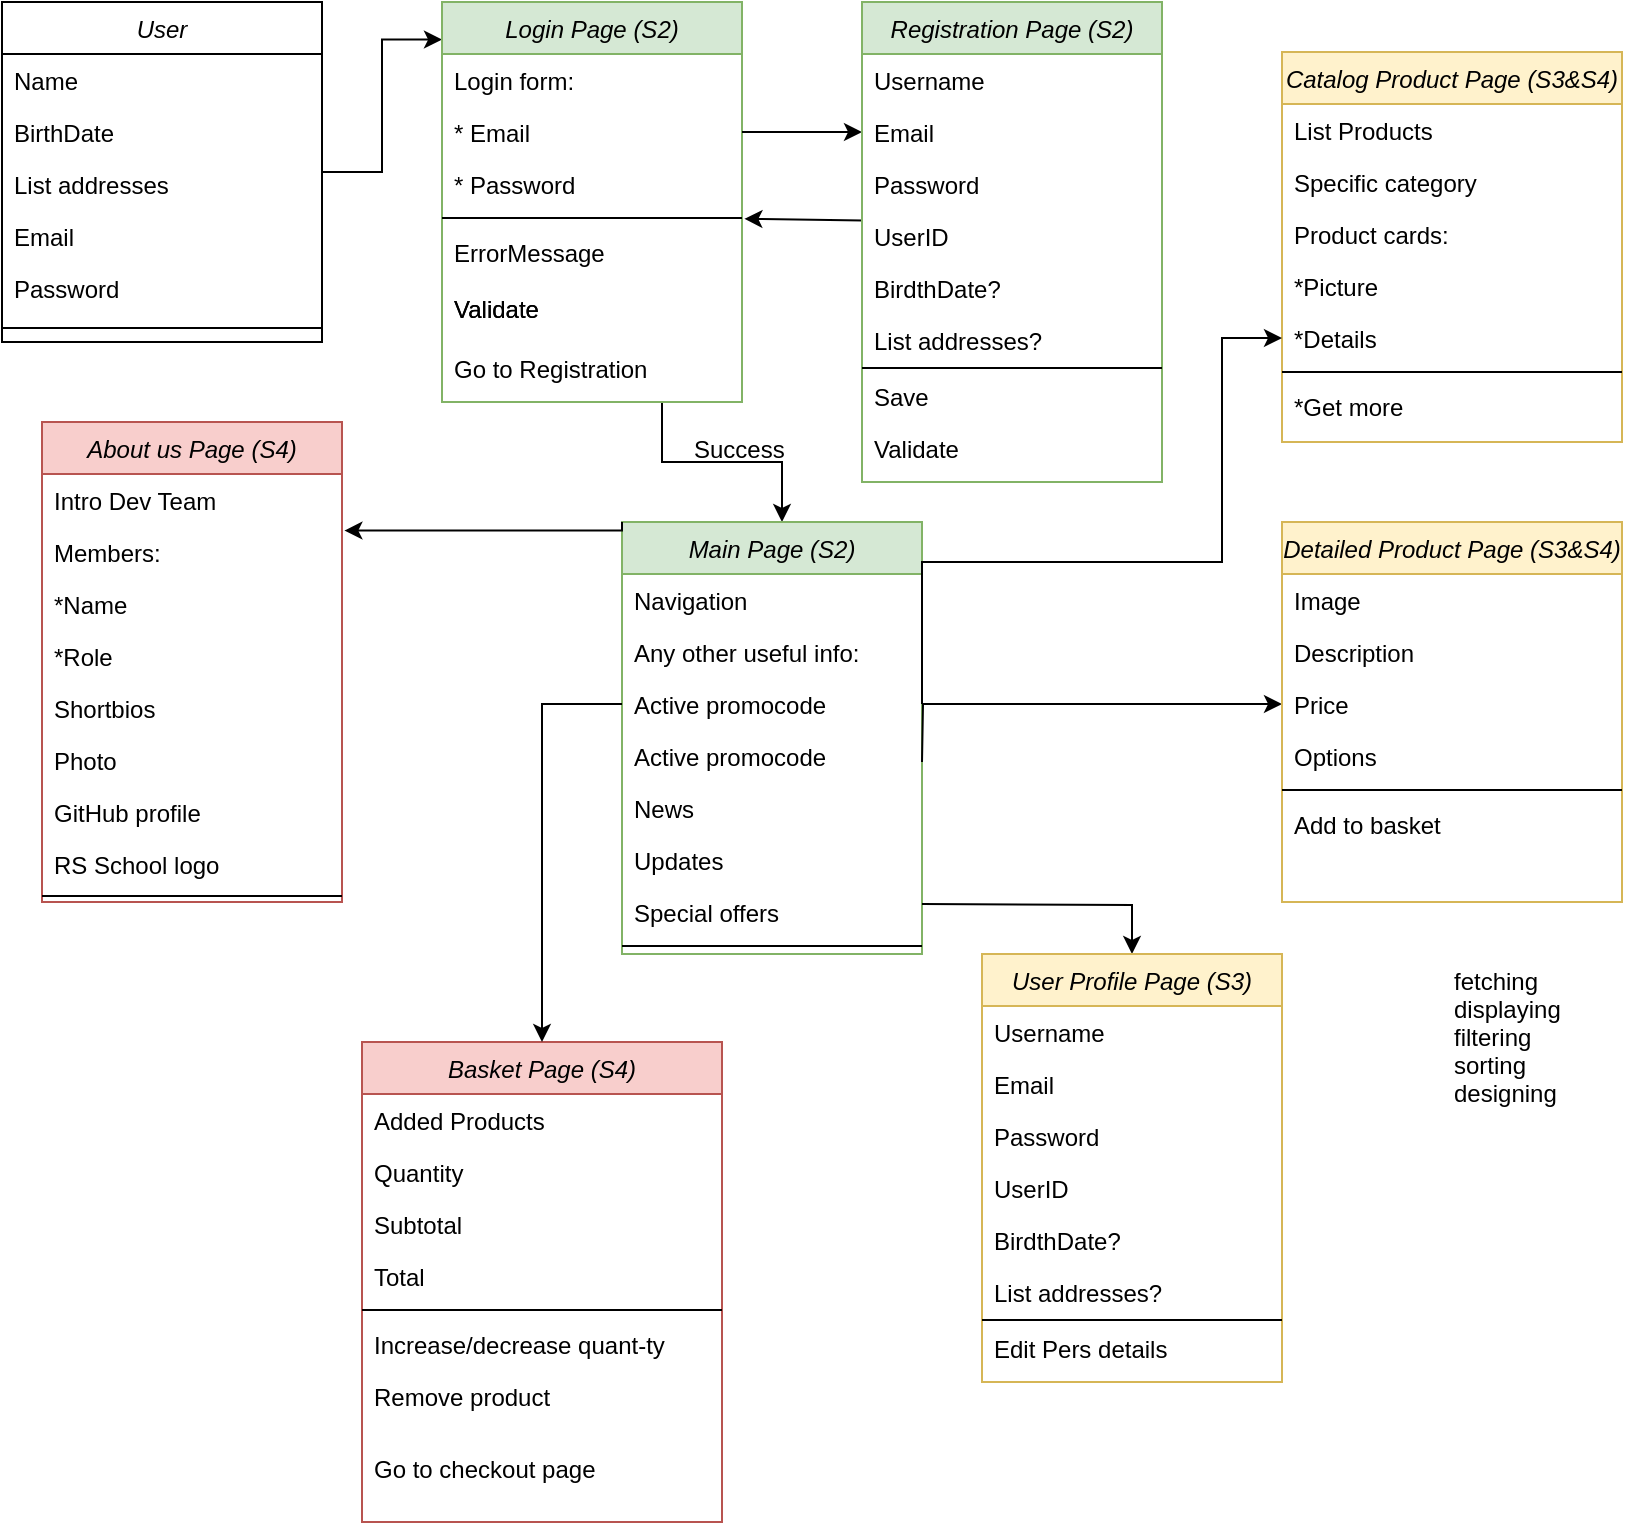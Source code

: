 <mxfile version="21.6.6" type="github">
  <diagram id="C5RBs43oDa-KdzZeNtuy" name="Page-1">
    <mxGraphModel dx="1500" dy="776" grid="1" gridSize="10" guides="1" tooltips="1" connect="1" arrows="1" fold="1" page="1" pageScale="1" pageWidth="827" pageHeight="1169" background="#ffffff" math="0" shadow="0">
      <root>
        <mxCell id="WIyWlLk6GJQsqaUBKTNV-0" />
        <mxCell id="WIyWlLk6GJQsqaUBKTNV-1" parent="WIyWlLk6GJQsqaUBKTNV-0" />
        <mxCell id="9pPz5scDxK2ZyWRnjCIS-16" style="edgeStyle=orthogonalEdgeStyle;rounded=0;orthogonalLoop=1;jettySize=auto;html=1;exitX=1;exitY=0.5;exitDx=0;exitDy=0;entryX=0;entryY=0.094;entryDx=0;entryDy=0;entryPerimeter=0;" edge="1" parent="WIyWlLk6GJQsqaUBKTNV-1" source="9pPz5scDxK2ZyWRnjCIS-0" target="9pPz5scDxK2ZyWRnjCIS-8">
          <mxGeometry relative="1" as="geometry" />
        </mxCell>
        <mxCell id="9pPz5scDxK2ZyWRnjCIS-0" value="User" style="swimlane;fontStyle=2;align=center;verticalAlign=top;childLayout=stackLayout;horizontal=1;startSize=26;horizontalStack=0;resizeParent=1;resizeLast=0;collapsible=1;marginBottom=0;rounded=0;shadow=0;strokeWidth=1;" vertex="1" parent="WIyWlLk6GJQsqaUBKTNV-1">
          <mxGeometry x="10" width="160" height="170" as="geometry">
            <mxRectangle x="10" width="160" height="26" as="alternateBounds" />
          </mxGeometry>
        </mxCell>
        <mxCell id="9pPz5scDxK2ZyWRnjCIS-1" value="Name" style="text;align=left;verticalAlign=top;spacingLeft=4;spacingRight=4;overflow=hidden;rotatable=0;points=[[0,0.5],[1,0.5]];portConstraint=eastwest;" vertex="1" parent="9pPz5scDxK2ZyWRnjCIS-0">
          <mxGeometry y="26" width="160" height="26" as="geometry" />
        </mxCell>
        <mxCell id="9pPz5scDxK2ZyWRnjCIS-2" value="BirthDate" style="text;align=left;verticalAlign=top;spacingLeft=4;spacingRight=4;overflow=hidden;rotatable=0;points=[[0,0.5],[1,0.5]];portConstraint=eastwest;rounded=0;shadow=0;html=0;" vertex="1" parent="9pPz5scDxK2ZyWRnjCIS-0">
          <mxGeometry y="52" width="160" height="26" as="geometry" />
        </mxCell>
        <mxCell id="9pPz5scDxK2ZyWRnjCIS-3" value="List addresses" style="text;align=left;verticalAlign=top;spacingLeft=4;spacingRight=4;overflow=hidden;rotatable=0;points=[[0,0.5],[1,0.5]];portConstraint=eastwest;rounded=0;shadow=0;html=0;" vertex="1" parent="9pPz5scDxK2ZyWRnjCIS-0">
          <mxGeometry y="78" width="160" height="26" as="geometry" />
        </mxCell>
        <mxCell id="9pPz5scDxK2ZyWRnjCIS-6" value="Email" style="text;align=left;verticalAlign=top;spacingLeft=4;spacingRight=4;overflow=hidden;rotatable=0;points=[[0,0.5],[1,0.5]];portConstraint=eastwest;rounded=0;shadow=0;html=0;" vertex="1" parent="9pPz5scDxK2ZyWRnjCIS-0">
          <mxGeometry y="104" width="160" height="26" as="geometry" />
        </mxCell>
        <mxCell id="9pPz5scDxK2ZyWRnjCIS-7" value="Password" style="text;align=left;verticalAlign=top;spacingLeft=4;spacingRight=4;overflow=hidden;rotatable=0;points=[[0,0.5],[1,0.5]];portConstraint=eastwest;rounded=0;shadow=0;html=0;" vertex="1" parent="9pPz5scDxK2ZyWRnjCIS-0">
          <mxGeometry y="130" width="160" height="26" as="geometry" />
        </mxCell>
        <mxCell id="9pPz5scDxK2ZyWRnjCIS-4" value="" style="line;html=1;strokeWidth=1;align=left;verticalAlign=middle;spacingTop=-1;spacingLeft=3;spacingRight=3;rotatable=0;labelPosition=right;points=[];portConstraint=eastwest;" vertex="1" parent="9pPz5scDxK2ZyWRnjCIS-0">
          <mxGeometry y="156" width="160" height="14" as="geometry" />
        </mxCell>
        <mxCell id="9pPz5scDxK2ZyWRnjCIS-39" style="edgeStyle=orthogonalEdgeStyle;rounded=0;orthogonalLoop=1;jettySize=auto;html=1;exitX=0.5;exitY=1;exitDx=0;exitDy=0;" edge="1" parent="WIyWlLk6GJQsqaUBKTNV-1" source="9pPz5scDxK2ZyWRnjCIS-8">
          <mxGeometry relative="1" as="geometry">
            <mxPoint x="400" y="260" as="targetPoint" />
            <Array as="points">
              <mxPoint x="340" y="200" />
              <mxPoint x="340" y="230" />
              <mxPoint x="400" y="230" />
            </Array>
          </mxGeometry>
        </mxCell>
        <mxCell id="9pPz5scDxK2ZyWRnjCIS-8" value="Login Page (S2)" style="swimlane;fontStyle=2;align=center;verticalAlign=top;childLayout=stackLayout;horizontal=1;startSize=26;horizontalStack=0;resizeParent=1;resizeLast=0;collapsible=1;marginBottom=0;rounded=0;shadow=0;strokeWidth=1;fillColor=#d5e8d4;strokeColor=#82b366;" vertex="1" parent="WIyWlLk6GJQsqaUBKTNV-1">
          <mxGeometry x="230" width="150" height="200" as="geometry">
            <mxRectangle x="230" y="140" width="160" height="26" as="alternateBounds" />
          </mxGeometry>
        </mxCell>
        <mxCell id="9pPz5scDxK2ZyWRnjCIS-9" value="Login form:" style="text;align=left;verticalAlign=top;spacingLeft=4;spacingRight=4;overflow=hidden;rotatable=0;points=[[0,0.5],[1,0.5]];portConstraint=eastwest;" vertex="1" parent="9pPz5scDxK2ZyWRnjCIS-8">
          <mxGeometry y="26" width="150" height="26" as="geometry" />
        </mxCell>
        <mxCell id="9pPz5scDxK2ZyWRnjCIS-24" style="edgeStyle=orthogonalEdgeStyle;rounded=0;orthogonalLoop=1;jettySize=auto;html=1;exitX=1;exitY=0.5;exitDx=0;exitDy=0;" edge="1" parent="9pPz5scDxK2ZyWRnjCIS-8" source="9pPz5scDxK2ZyWRnjCIS-10">
          <mxGeometry relative="1" as="geometry">
            <mxPoint x="210" y="65" as="targetPoint" />
          </mxGeometry>
        </mxCell>
        <mxCell id="9pPz5scDxK2ZyWRnjCIS-10" value="* Email" style="text;align=left;verticalAlign=top;spacingLeft=4;spacingRight=4;overflow=hidden;rotatable=0;points=[[0,0.5],[1,0.5]];portConstraint=eastwest;rounded=0;shadow=0;html=0;" vertex="1" parent="9pPz5scDxK2ZyWRnjCIS-8">
          <mxGeometry y="52" width="150" height="26" as="geometry" />
        </mxCell>
        <mxCell id="9pPz5scDxK2ZyWRnjCIS-11" value="* Password" style="text;align=left;verticalAlign=top;spacingLeft=4;spacingRight=4;overflow=hidden;rotatable=0;points=[[0,0.5],[1,0.5]];portConstraint=eastwest;rounded=0;shadow=0;html=0;" vertex="1" parent="9pPz5scDxK2ZyWRnjCIS-8">
          <mxGeometry y="78" width="150" height="26" as="geometry" />
        </mxCell>
        <mxCell id="9pPz5scDxK2ZyWRnjCIS-12" value="" style="line;html=1;strokeWidth=1;align=left;verticalAlign=middle;spacingTop=-1;spacingLeft=3;spacingRight=3;rotatable=0;labelPosition=right;points=[];portConstraint=eastwest;" vertex="1" parent="9pPz5scDxK2ZyWRnjCIS-8">
          <mxGeometry y="104" width="150" height="8" as="geometry" />
        </mxCell>
        <mxCell id="9pPz5scDxK2ZyWRnjCIS-13" value="ErrorMessage" style="text;align=left;verticalAlign=top;spacingLeft=4;spacingRight=4;overflow=hidden;rotatable=0;points=[[0,0.5],[1,0.5]];portConstraint=eastwest;" vertex="1" parent="9pPz5scDxK2ZyWRnjCIS-8">
          <mxGeometry y="112" width="150" height="28" as="geometry" />
        </mxCell>
        <mxCell id="9pPz5scDxK2ZyWRnjCIS-20" value="Validate" style="text;align=left;verticalAlign=top;spacingLeft=4;spacingRight=4;overflow=hidden;rotatable=0;points=[[0,0.5],[1,0.5]];portConstraint=eastwest;" vertex="1" parent="9pPz5scDxK2ZyWRnjCIS-8">
          <mxGeometry y="140" width="150" height="30" as="geometry" />
        </mxCell>
        <mxCell id="9pPz5scDxK2ZyWRnjCIS-21" value="Go to Registration" style="text;align=left;verticalAlign=top;spacingLeft=4;spacingRight=4;overflow=hidden;rotatable=0;points=[[0,0.5],[1,0.5]];portConstraint=eastwest;" vertex="1" parent="9pPz5scDxK2ZyWRnjCIS-8">
          <mxGeometry y="170" width="150" height="20" as="geometry" />
        </mxCell>
        <mxCell id="9pPz5scDxK2ZyWRnjCIS-17" value="" style="endArrow=classic;html=1;rounded=0;entryX=1.008;entryY=1.169;entryDx=0;entryDy=0;entryPerimeter=0;exitX=0.003;exitY=0.2;exitDx=0;exitDy=0;exitPerimeter=0;" edge="1" parent="WIyWlLk6GJQsqaUBKTNV-1" source="9pPz5scDxK2ZyWRnjCIS-36" target="9pPz5scDxK2ZyWRnjCIS-11">
          <mxGeometry width="50" height="50" relative="1" as="geometry">
            <mxPoint x="400" y="330" as="sourcePoint" />
            <mxPoint x="450" y="280" as="targetPoint" />
          </mxGeometry>
        </mxCell>
        <mxCell id="9pPz5scDxK2ZyWRnjCIS-19" value="Validate" style="text;align=left;verticalAlign=top;spacingLeft=4;spacingRight=4;overflow=hidden;rotatable=0;points=[[0,0.5],[1,0.5]];portConstraint=eastwest;" vertex="1" parent="WIyWlLk6GJQsqaUBKTNV-1">
          <mxGeometry x="230" y="140" width="150" height="20" as="geometry" />
        </mxCell>
        <mxCell id="9pPz5scDxK2ZyWRnjCIS-25" value="Registration Page (S2)" style="swimlane;fontStyle=2;align=center;verticalAlign=top;childLayout=stackLayout;horizontal=1;startSize=26;horizontalStack=0;resizeParent=1;resizeLast=0;collapsible=1;marginBottom=0;rounded=0;shadow=0;strokeWidth=1;fillColor=#d5e8d4;strokeColor=#82b366;" vertex="1" parent="WIyWlLk6GJQsqaUBKTNV-1">
          <mxGeometry x="440" width="150" height="240" as="geometry">
            <mxRectangle x="230" y="140" width="160" height="26" as="alternateBounds" />
          </mxGeometry>
        </mxCell>
        <mxCell id="9pPz5scDxK2ZyWRnjCIS-26" value="Username" style="text;align=left;verticalAlign=top;spacingLeft=4;spacingRight=4;overflow=hidden;rotatable=0;points=[[0,0.5],[1,0.5]];portConstraint=eastwest;" vertex="1" parent="9pPz5scDxK2ZyWRnjCIS-25">
          <mxGeometry y="26" width="150" height="26" as="geometry" />
        </mxCell>
        <mxCell id="9pPz5scDxK2ZyWRnjCIS-28" value="Email" style="text;align=left;verticalAlign=top;spacingLeft=4;spacingRight=4;overflow=hidden;rotatable=0;points=[[0,0.5],[1,0.5]];portConstraint=eastwest;rounded=0;shadow=0;html=0;" vertex="1" parent="9pPz5scDxK2ZyWRnjCIS-25">
          <mxGeometry y="52" width="150" height="26" as="geometry" />
        </mxCell>
        <mxCell id="9pPz5scDxK2ZyWRnjCIS-29" value="Password" style="text;align=left;verticalAlign=top;spacingLeft=4;spacingRight=4;overflow=hidden;rotatable=0;points=[[0,0.5],[1,0.5]];portConstraint=eastwest;rounded=0;shadow=0;html=0;" vertex="1" parent="9pPz5scDxK2ZyWRnjCIS-25">
          <mxGeometry y="78" width="150" height="26" as="geometry" />
        </mxCell>
        <mxCell id="9pPz5scDxK2ZyWRnjCIS-36" value="UserID" style="text;align=left;verticalAlign=top;spacingLeft=4;spacingRight=4;overflow=hidden;rotatable=0;points=[[0,0.5],[1,0.5]];portConstraint=eastwest;rounded=0;shadow=0;html=0;" vertex="1" parent="9pPz5scDxK2ZyWRnjCIS-25">
          <mxGeometry y="104" width="150" height="26" as="geometry" />
        </mxCell>
        <mxCell id="9pPz5scDxK2ZyWRnjCIS-37" value="BirdthDate?" style="text;align=left;verticalAlign=top;spacingLeft=4;spacingRight=4;overflow=hidden;rotatable=0;points=[[0,0.5],[1,0.5]];portConstraint=eastwest;rounded=0;shadow=0;html=0;" vertex="1" parent="9pPz5scDxK2ZyWRnjCIS-25">
          <mxGeometry y="130" width="150" height="26" as="geometry" />
        </mxCell>
        <mxCell id="9pPz5scDxK2ZyWRnjCIS-38" value="List addresses?" style="text;align=left;verticalAlign=top;spacingLeft=4;spacingRight=4;overflow=hidden;rotatable=0;points=[[0,0.5],[1,0.5]];portConstraint=eastwest;rounded=0;shadow=0;html=0;" vertex="1" parent="9pPz5scDxK2ZyWRnjCIS-25">
          <mxGeometry y="156" width="150" height="26" as="geometry" />
        </mxCell>
        <mxCell id="9pPz5scDxK2ZyWRnjCIS-30" value="" style="line;html=1;strokeWidth=1;align=left;verticalAlign=middle;spacingTop=-1;spacingLeft=3;spacingRight=3;rotatable=0;labelPosition=right;points=[];portConstraint=eastwest;" vertex="1" parent="9pPz5scDxK2ZyWRnjCIS-25">
          <mxGeometry y="182" width="150" height="2" as="geometry" />
        </mxCell>
        <mxCell id="9pPz5scDxK2ZyWRnjCIS-35" value="Save" style="text;align=left;verticalAlign=top;spacingLeft=4;spacingRight=4;overflow=hidden;rotatable=0;points=[[0,0.5],[1,0.5]];portConstraint=eastwest;rounded=0;shadow=0;html=0;" vertex="1" parent="9pPz5scDxK2ZyWRnjCIS-25">
          <mxGeometry y="184" width="150" height="26" as="geometry" />
        </mxCell>
        <mxCell id="9pPz5scDxK2ZyWRnjCIS-31" value="Validate" style="text;align=left;verticalAlign=top;spacingLeft=4;spacingRight=4;overflow=hidden;rotatable=0;points=[[0,0.5],[1,0.5]];portConstraint=eastwest;" vertex="1" parent="9pPz5scDxK2ZyWRnjCIS-25">
          <mxGeometry y="210" width="150" height="28" as="geometry" />
        </mxCell>
        <mxCell id="9pPz5scDxK2ZyWRnjCIS-40" value="Success" style="text;align=left;verticalAlign=top;spacingLeft=4;spacingRight=4;overflow=hidden;rotatable=0;points=[[0,0.5],[1,0.5]];portConstraint=eastwest;rounded=0;shadow=0;html=0;" vertex="1" parent="WIyWlLk6GJQsqaUBKTNV-1">
          <mxGeometry x="350" y="210" width="60" height="26" as="geometry" />
        </mxCell>
        <mxCell id="9pPz5scDxK2ZyWRnjCIS-41" value="Main Page (S2)" style="swimlane;fontStyle=2;align=center;verticalAlign=top;childLayout=stackLayout;horizontal=1;startSize=26;horizontalStack=0;resizeParent=1;resizeLast=0;collapsible=1;marginBottom=0;rounded=0;shadow=0;strokeWidth=1;fillColor=#d5e8d4;strokeColor=#82b366;" vertex="1" parent="WIyWlLk6GJQsqaUBKTNV-1">
          <mxGeometry x="320" y="260" width="150" height="216" as="geometry">
            <mxRectangle x="230" y="140" width="160" height="26" as="alternateBounds" />
          </mxGeometry>
        </mxCell>
        <mxCell id="9pPz5scDxK2ZyWRnjCIS-47" value="Navigation" style="text;align=left;verticalAlign=top;spacingLeft=4;spacingRight=4;overflow=hidden;rotatable=0;points=[[0,0.5],[1,0.5]];portConstraint=eastwest;rounded=0;shadow=0;html=0;" vertex="1" parent="9pPz5scDxK2ZyWRnjCIS-41">
          <mxGeometry y="26" width="150" height="26" as="geometry" />
        </mxCell>
        <mxCell id="9pPz5scDxK2ZyWRnjCIS-51" value="Any other useful info:" style="text;align=left;verticalAlign=top;spacingLeft=4;spacingRight=4;overflow=hidden;rotatable=0;points=[[0,0.5],[1,0.5]];portConstraint=eastwest;rounded=0;shadow=0;html=0;" vertex="1" parent="9pPz5scDxK2ZyWRnjCIS-41">
          <mxGeometry y="52" width="150" height="26" as="geometry" />
        </mxCell>
        <mxCell id="9pPz5scDxK2ZyWRnjCIS-56" value="Active promocode" style="text;align=left;verticalAlign=top;spacingLeft=4;spacingRight=4;overflow=hidden;rotatable=0;points=[[0,0.5],[1,0.5]];portConstraint=eastwest;rounded=0;shadow=0;html=0;" vertex="1" parent="9pPz5scDxK2ZyWRnjCIS-41">
          <mxGeometry y="78" width="150" height="26" as="geometry" />
        </mxCell>
        <mxCell id="9pPz5scDxK2ZyWRnjCIS-52" value="Active promocode" style="text;align=left;verticalAlign=top;spacingLeft=4;spacingRight=4;overflow=hidden;rotatable=0;points=[[0,0.5],[1,0.5]];portConstraint=eastwest;rounded=0;shadow=0;html=0;" vertex="1" parent="9pPz5scDxK2ZyWRnjCIS-41">
          <mxGeometry y="104" width="150" height="26" as="geometry" />
        </mxCell>
        <mxCell id="9pPz5scDxK2ZyWRnjCIS-53" value="News" style="text;align=left;verticalAlign=top;spacingLeft=4;spacingRight=4;overflow=hidden;rotatable=0;points=[[0,0.5],[1,0.5]];portConstraint=eastwest;rounded=0;shadow=0;html=0;" vertex="1" parent="9pPz5scDxK2ZyWRnjCIS-41">
          <mxGeometry y="130" width="150" height="26" as="geometry" />
        </mxCell>
        <mxCell id="9pPz5scDxK2ZyWRnjCIS-54" value="Updates" style="text;align=left;verticalAlign=top;spacingLeft=4;spacingRight=4;overflow=hidden;rotatable=0;points=[[0,0.5],[1,0.5]];portConstraint=eastwest;rounded=0;shadow=0;html=0;" vertex="1" parent="9pPz5scDxK2ZyWRnjCIS-41">
          <mxGeometry y="156" width="150" height="26" as="geometry" />
        </mxCell>
        <mxCell id="9pPz5scDxK2ZyWRnjCIS-55" value="Special offers" style="text;align=left;verticalAlign=top;spacingLeft=4;spacingRight=4;overflow=hidden;rotatable=0;points=[[0,0.5],[1,0.5]];portConstraint=eastwest;rounded=0;shadow=0;html=0;" vertex="1" parent="9pPz5scDxK2ZyWRnjCIS-41">
          <mxGeometry y="182" width="150" height="26" as="geometry" />
        </mxCell>
        <mxCell id="9pPz5scDxK2ZyWRnjCIS-48" value="" style="line;html=1;strokeWidth=1;align=left;verticalAlign=middle;spacingTop=-1;spacingLeft=3;spacingRight=3;rotatable=0;labelPosition=right;points=[];portConstraint=eastwest;" vertex="1" parent="9pPz5scDxK2ZyWRnjCIS-41">
          <mxGeometry y="208" width="150" height="8" as="geometry" />
        </mxCell>
        <mxCell id="9pPz5scDxK2ZyWRnjCIS-61" style="edgeStyle=orthogonalEdgeStyle;rounded=0;orthogonalLoop=1;jettySize=auto;html=1;exitX=1;exitY=0.5;exitDx=0;exitDy=0;entryX=0;entryY=0.5;entryDx=0;entryDy=0;" edge="1" parent="WIyWlLk6GJQsqaUBKTNV-1" target="9pPz5scDxK2ZyWRnjCIS-82">
          <mxGeometry relative="1" as="geometry">
            <mxPoint x="620" y="380" as="targetPoint" />
            <mxPoint x="470" y="380" as="sourcePoint" />
          </mxGeometry>
        </mxCell>
        <mxCell id="9pPz5scDxK2ZyWRnjCIS-63" style="edgeStyle=orthogonalEdgeStyle;rounded=0;orthogonalLoop=1;jettySize=auto;html=1;entryX=0.5;entryY=0;entryDx=0;entryDy=0;" edge="1" parent="WIyWlLk6GJQsqaUBKTNV-1" target="9pPz5scDxK2ZyWRnjCIS-90">
          <mxGeometry relative="1" as="geometry">
            <mxPoint x="590" y="556" as="targetPoint" />
            <mxPoint x="470" y="451" as="sourcePoint" />
          </mxGeometry>
        </mxCell>
        <mxCell id="9pPz5scDxK2ZyWRnjCIS-64" value="Catalog Product Page (S3&amp;S4)" style="swimlane;fontStyle=2;align=center;verticalAlign=top;childLayout=stackLayout;horizontal=1;startSize=26;horizontalStack=0;resizeParent=1;resizeLast=0;collapsible=1;marginBottom=0;rounded=0;shadow=0;strokeWidth=1;fillColor=#fff2cc;strokeColor=#d6b656;" vertex="1" parent="WIyWlLk6GJQsqaUBKTNV-1">
          <mxGeometry x="650" y="25" width="170" height="195" as="geometry">
            <mxRectangle x="230" y="140" width="160" height="26" as="alternateBounds" />
          </mxGeometry>
        </mxCell>
        <mxCell id="9pPz5scDxK2ZyWRnjCIS-72" value="List Products" style="text;align=left;verticalAlign=top;spacingLeft=4;spacingRight=4;overflow=hidden;rotatable=0;points=[[0,0.5],[1,0.5]];portConstraint=eastwest;rounded=0;shadow=0;html=0;" vertex="1" parent="9pPz5scDxK2ZyWRnjCIS-64">
          <mxGeometry y="26" width="170" height="26" as="geometry" />
        </mxCell>
        <mxCell id="9pPz5scDxK2ZyWRnjCIS-73" value="Specific category" style="text;align=left;verticalAlign=top;spacingLeft=4;spacingRight=4;overflow=hidden;rotatable=0;points=[[0,0.5],[1,0.5]];portConstraint=eastwest;rounded=0;shadow=0;html=0;" vertex="1" parent="9pPz5scDxK2ZyWRnjCIS-64">
          <mxGeometry y="52" width="170" height="26" as="geometry" />
        </mxCell>
        <mxCell id="9pPz5scDxK2ZyWRnjCIS-75" value="Product cards:" style="text;align=left;verticalAlign=top;spacingLeft=4;spacingRight=4;overflow=hidden;rotatable=0;points=[[0,0.5],[1,0.5]];portConstraint=eastwest;rounded=0;shadow=0;html=0;" vertex="1" parent="9pPz5scDxK2ZyWRnjCIS-64">
          <mxGeometry y="78" width="170" height="26" as="geometry" />
        </mxCell>
        <mxCell id="9pPz5scDxK2ZyWRnjCIS-76" value="*Picture" style="text;align=left;verticalAlign=top;spacingLeft=4;spacingRight=4;overflow=hidden;rotatable=0;points=[[0,0.5],[1,0.5]];portConstraint=eastwest;rounded=0;shadow=0;html=0;" vertex="1" parent="9pPz5scDxK2ZyWRnjCIS-64">
          <mxGeometry y="104" width="170" height="26" as="geometry" />
        </mxCell>
        <mxCell id="9pPz5scDxK2ZyWRnjCIS-77" value="*Details" style="text;align=left;verticalAlign=top;spacingLeft=4;spacingRight=4;overflow=hidden;rotatable=0;points=[[0,0.5],[1,0.5]];portConstraint=eastwest;rounded=0;shadow=0;html=0;" vertex="1" parent="9pPz5scDxK2ZyWRnjCIS-64">
          <mxGeometry y="130" width="170" height="26" as="geometry" />
        </mxCell>
        <mxCell id="9pPz5scDxK2ZyWRnjCIS-74" value="" style="line;html=1;strokeWidth=1;align=left;verticalAlign=middle;spacingTop=-1;spacingLeft=3;spacingRight=3;rotatable=0;labelPosition=right;points=[];portConstraint=eastwest;" vertex="1" parent="9pPz5scDxK2ZyWRnjCIS-64">
          <mxGeometry y="156" width="170" height="8" as="geometry" />
        </mxCell>
        <mxCell id="9pPz5scDxK2ZyWRnjCIS-88" value="*Get more" style="text;align=left;verticalAlign=top;spacingLeft=4;spacingRight=4;overflow=hidden;rotatable=0;points=[[0,0.5],[1,0.5]];portConstraint=eastwest;rounded=0;shadow=0;html=0;" vertex="1" parent="9pPz5scDxK2ZyWRnjCIS-64">
          <mxGeometry y="164" width="170" height="26" as="geometry" />
        </mxCell>
        <mxCell id="9pPz5scDxK2ZyWRnjCIS-59" style="edgeStyle=orthogonalEdgeStyle;rounded=0;orthogonalLoop=1;jettySize=auto;html=1;exitX=1;exitY=0.5;exitDx=0;exitDy=0;entryX=0;entryY=0.5;entryDx=0;entryDy=0;" edge="1" parent="WIyWlLk6GJQsqaUBKTNV-1" source="9pPz5scDxK2ZyWRnjCIS-56" target="9pPz5scDxK2ZyWRnjCIS-77">
          <mxGeometry relative="1" as="geometry">
            <mxPoint x="610" y="280" as="targetPoint" />
            <Array as="points">
              <mxPoint x="470" y="280" />
              <mxPoint x="620" y="280" />
              <mxPoint x="620" y="168" />
            </Array>
          </mxGeometry>
        </mxCell>
        <mxCell id="9pPz5scDxK2ZyWRnjCIS-79" value="Detailed Product Page (S3&amp;S4)" style="swimlane;fontStyle=2;align=center;verticalAlign=top;childLayout=stackLayout;horizontal=1;startSize=26;horizontalStack=0;resizeParent=1;resizeLast=0;collapsible=1;marginBottom=0;rounded=0;shadow=0;strokeWidth=1;fillColor=#fff2cc;strokeColor=#d6b656;" vertex="1" parent="WIyWlLk6GJQsqaUBKTNV-1">
          <mxGeometry x="650" y="260" width="170" height="190" as="geometry">
            <mxRectangle x="230" y="140" width="160" height="26" as="alternateBounds" />
          </mxGeometry>
        </mxCell>
        <mxCell id="9pPz5scDxK2ZyWRnjCIS-80" value="Image" style="text;align=left;verticalAlign=top;spacingLeft=4;spacingRight=4;overflow=hidden;rotatable=0;points=[[0,0.5],[1,0.5]];portConstraint=eastwest;rounded=0;shadow=0;html=0;" vertex="1" parent="9pPz5scDxK2ZyWRnjCIS-79">
          <mxGeometry y="26" width="170" height="26" as="geometry" />
        </mxCell>
        <mxCell id="9pPz5scDxK2ZyWRnjCIS-81" value="Description" style="text;align=left;verticalAlign=top;spacingLeft=4;spacingRight=4;overflow=hidden;rotatable=0;points=[[0,0.5],[1,0.5]];portConstraint=eastwest;rounded=0;shadow=0;html=0;" vertex="1" parent="9pPz5scDxK2ZyWRnjCIS-79">
          <mxGeometry y="52" width="170" height="26" as="geometry" />
        </mxCell>
        <mxCell id="9pPz5scDxK2ZyWRnjCIS-82" value="Price" style="text;align=left;verticalAlign=top;spacingLeft=4;spacingRight=4;overflow=hidden;rotatable=0;points=[[0,0.5],[1,0.5]];portConstraint=eastwest;rounded=0;shadow=0;html=0;" vertex="1" parent="9pPz5scDxK2ZyWRnjCIS-79">
          <mxGeometry y="78" width="170" height="26" as="geometry" />
        </mxCell>
        <mxCell id="9pPz5scDxK2ZyWRnjCIS-83" value="Options " style="text;align=left;verticalAlign=top;spacingLeft=4;spacingRight=4;overflow=hidden;rotatable=0;points=[[0,0.5],[1,0.5]];portConstraint=eastwest;rounded=0;shadow=0;html=0;" vertex="1" parent="9pPz5scDxK2ZyWRnjCIS-79">
          <mxGeometry y="104" width="170" height="26" as="geometry" />
        </mxCell>
        <mxCell id="9pPz5scDxK2ZyWRnjCIS-86" value="" style="line;html=1;strokeWidth=1;align=left;verticalAlign=middle;spacingTop=-1;spacingLeft=3;spacingRight=3;rotatable=0;labelPosition=right;points=[];portConstraint=eastwest;" vertex="1" parent="9pPz5scDxK2ZyWRnjCIS-79">
          <mxGeometry y="130" width="170" height="8" as="geometry" />
        </mxCell>
        <mxCell id="9pPz5scDxK2ZyWRnjCIS-87" value="Add to basket" style="text;align=left;verticalAlign=top;spacingLeft=4;spacingRight=4;overflow=hidden;rotatable=0;points=[[0,0.5],[1,0.5]];portConstraint=eastwest;rounded=0;shadow=0;html=0;" vertex="1" parent="9pPz5scDxK2ZyWRnjCIS-79">
          <mxGeometry y="138" width="170" height="26" as="geometry" />
        </mxCell>
        <mxCell id="9pPz5scDxK2ZyWRnjCIS-89" value="fetching&#xa;displaying&#xa;filtering&#xa;sorting&#xa;designing " style="text;align=left;verticalAlign=top;spacingLeft=4;spacingRight=4;overflow=hidden;rotatable=0;points=[[0,0.5],[1,0.5]];portConstraint=eastwest;rounded=0;shadow=0;html=0;" vertex="1" parent="WIyWlLk6GJQsqaUBKTNV-1">
          <mxGeometry x="730" y="476" width="70" height="90" as="geometry" />
        </mxCell>
        <mxCell id="9pPz5scDxK2ZyWRnjCIS-90" value="User Profile Page (S3)" style="swimlane;fontStyle=2;align=center;verticalAlign=top;childLayout=stackLayout;horizontal=1;startSize=26;horizontalStack=0;resizeParent=1;resizeLast=0;collapsible=1;marginBottom=0;rounded=0;shadow=0;strokeWidth=1;fillColor=#fff2cc;strokeColor=#d6b656;" vertex="1" parent="WIyWlLk6GJQsqaUBKTNV-1">
          <mxGeometry x="500" y="476" width="150" height="214" as="geometry">
            <mxRectangle x="230" y="140" width="160" height="26" as="alternateBounds" />
          </mxGeometry>
        </mxCell>
        <mxCell id="9pPz5scDxK2ZyWRnjCIS-91" value="Username" style="text;align=left;verticalAlign=top;spacingLeft=4;spacingRight=4;overflow=hidden;rotatable=0;points=[[0,0.5],[1,0.5]];portConstraint=eastwest;" vertex="1" parent="9pPz5scDxK2ZyWRnjCIS-90">
          <mxGeometry y="26" width="150" height="26" as="geometry" />
        </mxCell>
        <mxCell id="9pPz5scDxK2ZyWRnjCIS-92" value="Email" style="text;align=left;verticalAlign=top;spacingLeft=4;spacingRight=4;overflow=hidden;rotatable=0;points=[[0,0.5],[1,0.5]];portConstraint=eastwest;rounded=0;shadow=0;html=0;" vertex="1" parent="9pPz5scDxK2ZyWRnjCIS-90">
          <mxGeometry y="52" width="150" height="26" as="geometry" />
        </mxCell>
        <mxCell id="9pPz5scDxK2ZyWRnjCIS-93" value="Password" style="text;align=left;verticalAlign=top;spacingLeft=4;spacingRight=4;overflow=hidden;rotatable=0;points=[[0,0.5],[1,0.5]];portConstraint=eastwest;rounded=0;shadow=0;html=0;" vertex="1" parent="9pPz5scDxK2ZyWRnjCIS-90">
          <mxGeometry y="78" width="150" height="26" as="geometry" />
        </mxCell>
        <mxCell id="9pPz5scDxK2ZyWRnjCIS-94" value="UserID" style="text;align=left;verticalAlign=top;spacingLeft=4;spacingRight=4;overflow=hidden;rotatable=0;points=[[0,0.5],[1,0.5]];portConstraint=eastwest;rounded=0;shadow=0;html=0;" vertex="1" parent="9pPz5scDxK2ZyWRnjCIS-90">
          <mxGeometry y="104" width="150" height="26" as="geometry" />
        </mxCell>
        <mxCell id="9pPz5scDxK2ZyWRnjCIS-95" value="BirdthDate?" style="text;align=left;verticalAlign=top;spacingLeft=4;spacingRight=4;overflow=hidden;rotatable=0;points=[[0,0.5],[1,0.5]];portConstraint=eastwest;rounded=0;shadow=0;html=0;" vertex="1" parent="9pPz5scDxK2ZyWRnjCIS-90">
          <mxGeometry y="130" width="150" height="26" as="geometry" />
        </mxCell>
        <mxCell id="9pPz5scDxK2ZyWRnjCIS-96" value="List addresses?" style="text;align=left;verticalAlign=top;spacingLeft=4;spacingRight=4;overflow=hidden;rotatable=0;points=[[0,0.5],[1,0.5]];portConstraint=eastwest;rounded=0;shadow=0;html=0;" vertex="1" parent="9pPz5scDxK2ZyWRnjCIS-90">
          <mxGeometry y="156" width="150" height="26" as="geometry" />
        </mxCell>
        <mxCell id="9pPz5scDxK2ZyWRnjCIS-97" value="" style="line;html=1;strokeWidth=1;align=left;verticalAlign=middle;spacingTop=-1;spacingLeft=3;spacingRight=3;rotatable=0;labelPosition=right;points=[];portConstraint=eastwest;" vertex="1" parent="9pPz5scDxK2ZyWRnjCIS-90">
          <mxGeometry y="182" width="150" height="2" as="geometry" />
        </mxCell>
        <mxCell id="9pPz5scDxK2ZyWRnjCIS-98" value="Edit Pers details" style="text;align=left;verticalAlign=top;spacingLeft=4;spacingRight=4;overflow=hidden;rotatable=0;points=[[0,0.5],[1,0.5]];portConstraint=eastwest;rounded=0;shadow=0;html=0;" vertex="1" parent="9pPz5scDxK2ZyWRnjCIS-90">
          <mxGeometry y="184" width="150" height="26" as="geometry" />
        </mxCell>
        <mxCell id="9pPz5scDxK2ZyWRnjCIS-100" value="About us Page (S4)" style="swimlane;fontStyle=2;align=center;verticalAlign=top;childLayout=stackLayout;horizontal=1;startSize=26;horizontalStack=0;resizeParent=1;resizeLast=0;collapsible=1;marginBottom=0;rounded=0;shadow=0;strokeWidth=1;fillColor=#f8cecc;strokeColor=#b85450;" vertex="1" parent="WIyWlLk6GJQsqaUBKTNV-1">
          <mxGeometry x="30" y="210" width="150" height="240" as="geometry">
            <mxRectangle x="230" y="140" width="160" height="26" as="alternateBounds" />
          </mxGeometry>
        </mxCell>
        <mxCell id="9pPz5scDxK2ZyWRnjCIS-101" value="Intro Dev Team" style="text;align=left;verticalAlign=top;spacingLeft=4;spacingRight=4;overflow=hidden;rotatable=0;points=[[0,0.5],[1,0.5]];portConstraint=eastwest;" vertex="1" parent="9pPz5scDxK2ZyWRnjCIS-100">
          <mxGeometry y="26" width="150" height="26" as="geometry" />
        </mxCell>
        <mxCell id="9pPz5scDxK2ZyWRnjCIS-102" value="Members:" style="text;align=left;verticalAlign=top;spacingLeft=4;spacingRight=4;overflow=hidden;rotatable=0;points=[[0,0.5],[1,0.5]];portConstraint=eastwest;rounded=0;shadow=0;html=0;" vertex="1" parent="9pPz5scDxK2ZyWRnjCIS-100">
          <mxGeometry y="52" width="150" height="26" as="geometry" />
        </mxCell>
        <mxCell id="9pPz5scDxK2ZyWRnjCIS-103" value="*Name" style="text;align=left;verticalAlign=top;spacingLeft=4;spacingRight=4;overflow=hidden;rotatable=0;points=[[0,0.5],[1,0.5]];portConstraint=eastwest;rounded=0;shadow=0;html=0;" vertex="1" parent="9pPz5scDxK2ZyWRnjCIS-100">
          <mxGeometry y="78" width="150" height="26" as="geometry" />
        </mxCell>
        <mxCell id="9pPz5scDxK2ZyWRnjCIS-104" value="*Role" style="text;align=left;verticalAlign=top;spacingLeft=4;spacingRight=4;overflow=hidden;rotatable=0;points=[[0,0.5],[1,0.5]];portConstraint=eastwest;rounded=0;shadow=0;html=0;" vertex="1" parent="9pPz5scDxK2ZyWRnjCIS-100">
          <mxGeometry y="104" width="150" height="26" as="geometry" />
        </mxCell>
        <mxCell id="9pPz5scDxK2ZyWRnjCIS-105" value="Shortbios" style="text;align=left;verticalAlign=top;spacingLeft=4;spacingRight=4;overflow=hidden;rotatable=0;points=[[0,0.5],[1,0.5]];portConstraint=eastwest;rounded=0;shadow=0;html=0;" vertex="1" parent="9pPz5scDxK2ZyWRnjCIS-100">
          <mxGeometry y="130" width="150" height="26" as="geometry" />
        </mxCell>
        <mxCell id="9pPz5scDxK2ZyWRnjCIS-106" value="Photo" style="text;align=left;verticalAlign=top;spacingLeft=4;spacingRight=4;overflow=hidden;rotatable=0;points=[[0,0.5],[1,0.5]];portConstraint=eastwest;rounded=0;shadow=0;html=0;" vertex="1" parent="9pPz5scDxK2ZyWRnjCIS-100">
          <mxGeometry y="156" width="150" height="26" as="geometry" />
        </mxCell>
        <mxCell id="9pPz5scDxK2ZyWRnjCIS-109" value="GitHub profile" style="text;align=left;verticalAlign=top;spacingLeft=4;spacingRight=4;overflow=hidden;rotatable=0;points=[[0,0.5],[1,0.5]];portConstraint=eastwest;rounded=0;shadow=0;html=0;" vertex="1" parent="9pPz5scDxK2ZyWRnjCIS-100">
          <mxGeometry y="182" width="150" height="26" as="geometry" />
        </mxCell>
        <mxCell id="9pPz5scDxK2ZyWRnjCIS-110" value="RS School logo" style="text;align=left;verticalAlign=top;spacingLeft=4;spacingRight=4;overflow=hidden;rotatable=0;points=[[0,0.5],[1,0.5]];portConstraint=eastwest;rounded=0;shadow=0;html=0;" vertex="1" parent="9pPz5scDxK2ZyWRnjCIS-100">
          <mxGeometry y="208" width="150" height="26" as="geometry" />
        </mxCell>
        <mxCell id="9pPz5scDxK2ZyWRnjCIS-107" value="" style="line;html=1;strokeWidth=1;align=left;verticalAlign=middle;spacingTop=-1;spacingLeft=3;spacingRight=3;rotatable=0;labelPosition=right;points=[];portConstraint=eastwest;" vertex="1" parent="9pPz5scDxK2ZyWRnjCIS-100">
          <mxGeometry y="234" width="150" height="6" as="geometry" />
        </mxCell>
        <mxCell id="9pPz5scDxK2ZyWRnjCIS-57" style="edgeStyle=orthogonalEdgeStyle;rounded=0;orthogonalLoop=1;jettySize=auto;html=1;exitX=0;exitY=0;exitDx=0;exitDy=0;entryX=1.008;entryY=0.088;entryDx=0;entryDy=0;entryPerimeter=0;" edge="1" parent="WIyWlLk6GJQsqaUBKTNV-1" source="9pPz5scDxK2ZyWRnjCIS-41" target="9pPz5scDxK2ZyWRnjCIS-102">
          <mxGeometry relative="1" as="geometry">
            <mxPoint x="270" y="250" as="targetPoint" />
            <mxPoint x="270" y="350" as="sourcePoint" />
            <Array as="points">
              <mxPoint x="320" y="264" />
            </Array>
          </mxGeometry>
        </mxCell>
        <mxCell id="9pPz5scDxK2ZyWRnjCIS-111" value="Basket Page (S4)" style="swimlane;fontStyle=2;align=center;verticalAlign=top;childLayout=stackLayout;horizontal=1;startSize=26;horizontalStack=0;resizeParent=1;resizeLast=0;collapsible=1;marginBottom=0;rounded=0;shadow=0;strokeWidth=1;fillColor=#f8cecc;strokeColor=#b85450;" vertex="1" parent="WIyWlLk6GJQsqaUBKTNV-1">
          <mxGeometry x="190" y="520" width="180" height="240" as="geometry">
            <mxRectangle x="230" y="140" width="160" height="26" as="alternateBounds" />
          </mxGeometry>
        </mxCell>
        <mxCell id="9pPz5scDxK2ZyWRnjCIS-112" value="Added Products" style="text;align=left;verticalAlign=top;spacingLeft=4;spacingRight=4;overflow=hidden;rotatable=0;points=[[0,0.5],[1,0.5]];portConstraint=eastwest;rounded=0;shadow=0;html=0;" vertex="1" parent="9pPz5scDxK2ZyWRnjCIS-111">
          <mxGeometry y="26" width="180" height="26" as="geometry" />
        </mxCell>
        <mxCell id="9pPz5scDxK2ZyWRnjCIS-113" value="Quantity" style="text;align=left;verticalAlign=top;spacingLeft=4;spacingRight=4;overflow=hidden;rotatable=0;points=[[0,0.5],[1,0.5]];portConstraint=eastwest;rounded=0;shadow=0;html=0;" vertex="1" parent="9pPz5scDxK2ZyWRnjCIS-111">
          <mxGeometry y="52" width="180" height="26" as="geometry" />
        </mxCell>
        <mxCell id="9pPz5scDxK2ZyWRnjCIS-114" value="Subtotal" style="text;align=left;verticalAlign=top;spacingLeft=4;spacingRight=4;overflow=hidden;rotatable=0;points=[[0,0.5],[1,0.5]];portConstraint=eastwest;rounded=0;shadow=0;html=0;" vertex="1" parent="9pPz5scDxK2ZyWRnjCIS-111">
          <mxGeometry y="78" width="180" height="26" as="geometry" />
        </mxCell>
        <mxCell id="9pPz5scDxK2ZyWRnjCIS-115" value="Total" style="text;align=left;verticalAlign=top;spacingLeft=4;spacingRight=4;overflow=hidden;rotatable=0;points=[[0,0.5],[1,0.5]];portConstraint=eastwest;rounded=0;shadow=0;html=0;" vertex="1" parent="9pPz5scDxK2ZyWRnjCIS-111">
          <mxGeometry y="104" width="180" height="26" as="geometry" />
        </mxCell>
        <mxCell id="9pPz5scDxK2ZyWRnjCIS-116" value="" style="line;html=1;strokeWidth=1;align=left;verticalAlign=middle;spacingTop=-1;spacingLeft=3;spacingRight=3;rotatable=0;labelPosition=right;points=[];portConstraint=eastwest;" vertex="1" parent="9pPz5scDxK2ZyWRnjCIS-111">
          <mxGeometry y="130" width="180" height="8" as="geometry" />
        </mxCell>
        <mxCell id="9pPz5scDxK2ZyWRnjCIS-117" value="Increase/decrease quant-ty" style="text;align=left;verticalAlign=top;spacingLeft=4;spacingRight=4;overflow=hidden;rotatable=0;points=[[0,0.5],[1,0.5]];portConstraint=eastwest;rounded=0;shadow=0;html=0;" vertex="1" parent="9pPz5scDxK2ZyWRnjCIS-111">
          <mxGeometry y="138" width="180" height="26" as="geometry" />
        </mxCell>
        <mxCell id="9pPz5scDxK2ZyWRnjCIS-120" value="Remove product" style="text;align=left;verticalAlign=top;spacingLeft=4;spacingRight=4;overflow=hidden;rotatable=0;points=[[0,0.5],[1,0.5]];portConstraint=eastwest;rounded=0;shadow=0;html=0;" vertex="1" parent="9pPz5scDxK2ZyWRnjCIS-111">
          <mxGeometry y="164" width="180" height="36" as="geometry" />
        </mxCell>
        <mxCell id="9pPz5scDxK2ZyWRnjCIS-121" value="Go to checkout page" style="text;align=left;verticalAlign=top;spacingLeft=4;spacingRight=4;overflow=hidden;rotatable=0;points=[[0,0.5],[1,0.5]];portConstraint=eastwest;rounded=0;shadow=0;html=0;" vertex="1" parent="9pPz5scDxK2ZyWRnjCIS-111">
          <mxGeometry y="200" width="180" height="20" as="geometry" />
        </mxCell>
        <mxCell id="9pPz5scDxK2ZyWRnjCIS-119" style="edgeStyle=orthogonalEdgeStyle;rounded=0;orthogonalLoop=1;jettySize=auto;html=1;exitX=0;exitY=0.5;exitDx=0;exitDy=0;" edge="1" parent="WIyWlLk6GJQsqaUBKTNV-1" source="9pPz5scDxK2ZyWRnjCIS-56" target="9pPz5scDxK2ZyWRnjCIS-111">
          <mxGeometry relative="1" as="geometry">
            <mxPoint x="189.8" y="464" as="targetPoint" />
            <mxPoint x="328.8" y="460" as="sourcePoint" />
            <Array as="points">
              <mxPoint x="280" y="351" />
            </Array>
          </mxGeometry>
        </mxCell>
      </root>
    </mxGraphModel>
  </diagram>
</mxfile>
